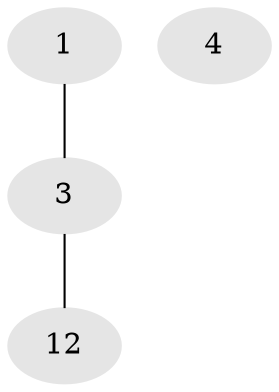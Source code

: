 // Generated by graph-tools (version 1.1) at 2025/46/02/15/25 05:46:28]
// undirected, 4 vertices, 2 edges
graph export_dot {
graph [start="1"]
  node [color=gray90,style=filled];
  1 [super="+2+5"];
  3 [super="+7"];
  4 [super="+2+6+8+11+18"];
  12 [super="+17+19"];
  1 -- 3;
  3 -- 12;
}
